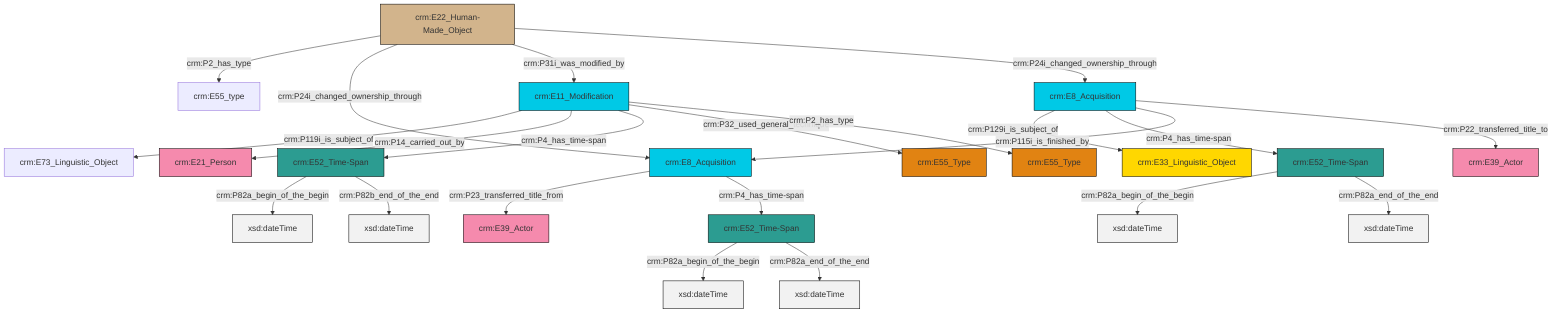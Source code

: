 graph TD
classDef Literal fill:#f2f2f2,stroke:#000000;
classDef CRM_Entity fill:#FFFFFF,stroke:#000000;
classDef Temporal_Entity fill:#00C9E6, stroke:#000000;
classDef Type fill:#E18312, stroke:#000000;
classDef Time-Span fill:#2C9C91, stroke:#000000;
classDef Appellation fill:#FFEB7F, stroke:#000000;
classDef Place fill:#008836, stroke:#000000;
classDef Persistent_Item fill:#B266B2, stroke:#000000;
classDef Conceptual_Object fill:#FFD700, stroke:#000000;
classDef Physical_Thing fill:#D2B48C, stroke:#000000;
classDef Actor fill:#f58aad, stroke:#000000;
classDef PC_Classes fill:#4ce600, stroke:#000000;
classDef Multi fill:#cccccc,stroke:#000000;

2["crm:E8_Acquisition"]:::Temporal_Entity -->|crm:P129i_is_subject_of| 3["crm:E33_Linguistic_Object"]:::Conceptual_Object
5["crm:E52_Time-Span"]:::Time-Span -->|crm:P82a_begin_of_the_begin| 6[xsd:dateTime]:::Literal
7["crm:E11_Modification"]:::Temporal_Entity -->|crm:P119i_is_subject_of| 8["crm:E73_Linguistic_Object"]:::Default
11["crm:E22_Human-Made_Object"]:::Physical_Thing -->|crm:P2_has_type| 12["crm:E55_type"]:::Default
2["crm:E8_Acquisition"]:::Temporal_Entity -->|crm:P4_has_time-span| 13["crm:E52_Time-Span"]:::Time-Span
7["crm:E11_Modification"]:::Temporal_Entity -->|crm:P14_carried_out_by| 15["crm:E21_Person"]:::Actor
7["crm:E11_Modification"]:::Temporal_Entity -->|crm:P4_has_time-span| 5["crm:E52_Time-Span"]:::Time-Span
2["crm:E8_Acquisition"]:::Temporal_Entity -->|crm:P115i_is_finished_by| 9["crm:E8_Acquisition"]:::Temporal_Entity
9["crm:E8_Acquisition"]:::Temporal_Entity -->|crm:P23_transferred_title_from| 18["crm:E39_Actor"]:::Actor
9["crm:E8_Acquisition"]:::Temporal_Entity -->|crm:P4_has_time-span| 0["crm:E52_Time-Span"]:::Time-Span
2["crm:E8_Acquisition"]:::Temporal_Entity -->|crm:P22_transferred_title_to| 20["crm:E39_Actor"]:::Actor
0["crm:E52_Time-Span"]:::Time-Span -->|crm:P82a_begin_of_the_begin| 22[xsd:dateTime]:::Literal
5["crm:E52_Time-Span"]:::Time-Span -->|crm:P82b_end_of_the_end| 23[xsd:dateTime]:::Literal
7["crm:E11_Modification"]:::Temporal_Entity -->|crm:P32_used_general_technique| 24["crm:E55_Type"]:::Type
13["crm:E52_Time-Span"]:::Time-Span -->|crm:P82a_begin_of_the_begin| 25[xsd:dateTime]:::Literal
7["crm:E11_Modification"]:::Temporal_Entity -->|crm:P2_has_type| 27["crm:E55_Type"]:::Type
13["crm:E52_Time-Span"]:::Time-Span -->|crm:P82a_end_of_the_end| 29[xsd:dateTime]:::Literal
11["crm:E22_Human-Made_Object"]:::Physical_Thing -->|crm:P24i_changed_ownership_through| 9["crm:E8_Acquisition"]:::Temporal_Entity
0["crm:E52_Time-Span"]:::Time-Span -->|crm:P82a_end_of_the_end| 32[xsd:dateTime]:::Literal
11["crm:E22_Human-Made_Object"]:::Physical_Thing -->|crm:P31i_was_modified_by| 7["crm:E11_Modification"]:::Temporal_Entity
11["crm:E22_Human-Made_Object"]:::Physical_Thing -->|crm:P24i_changed_ownership_through| 2["crm:E8_Acquisition"]:::Temporal_Entity